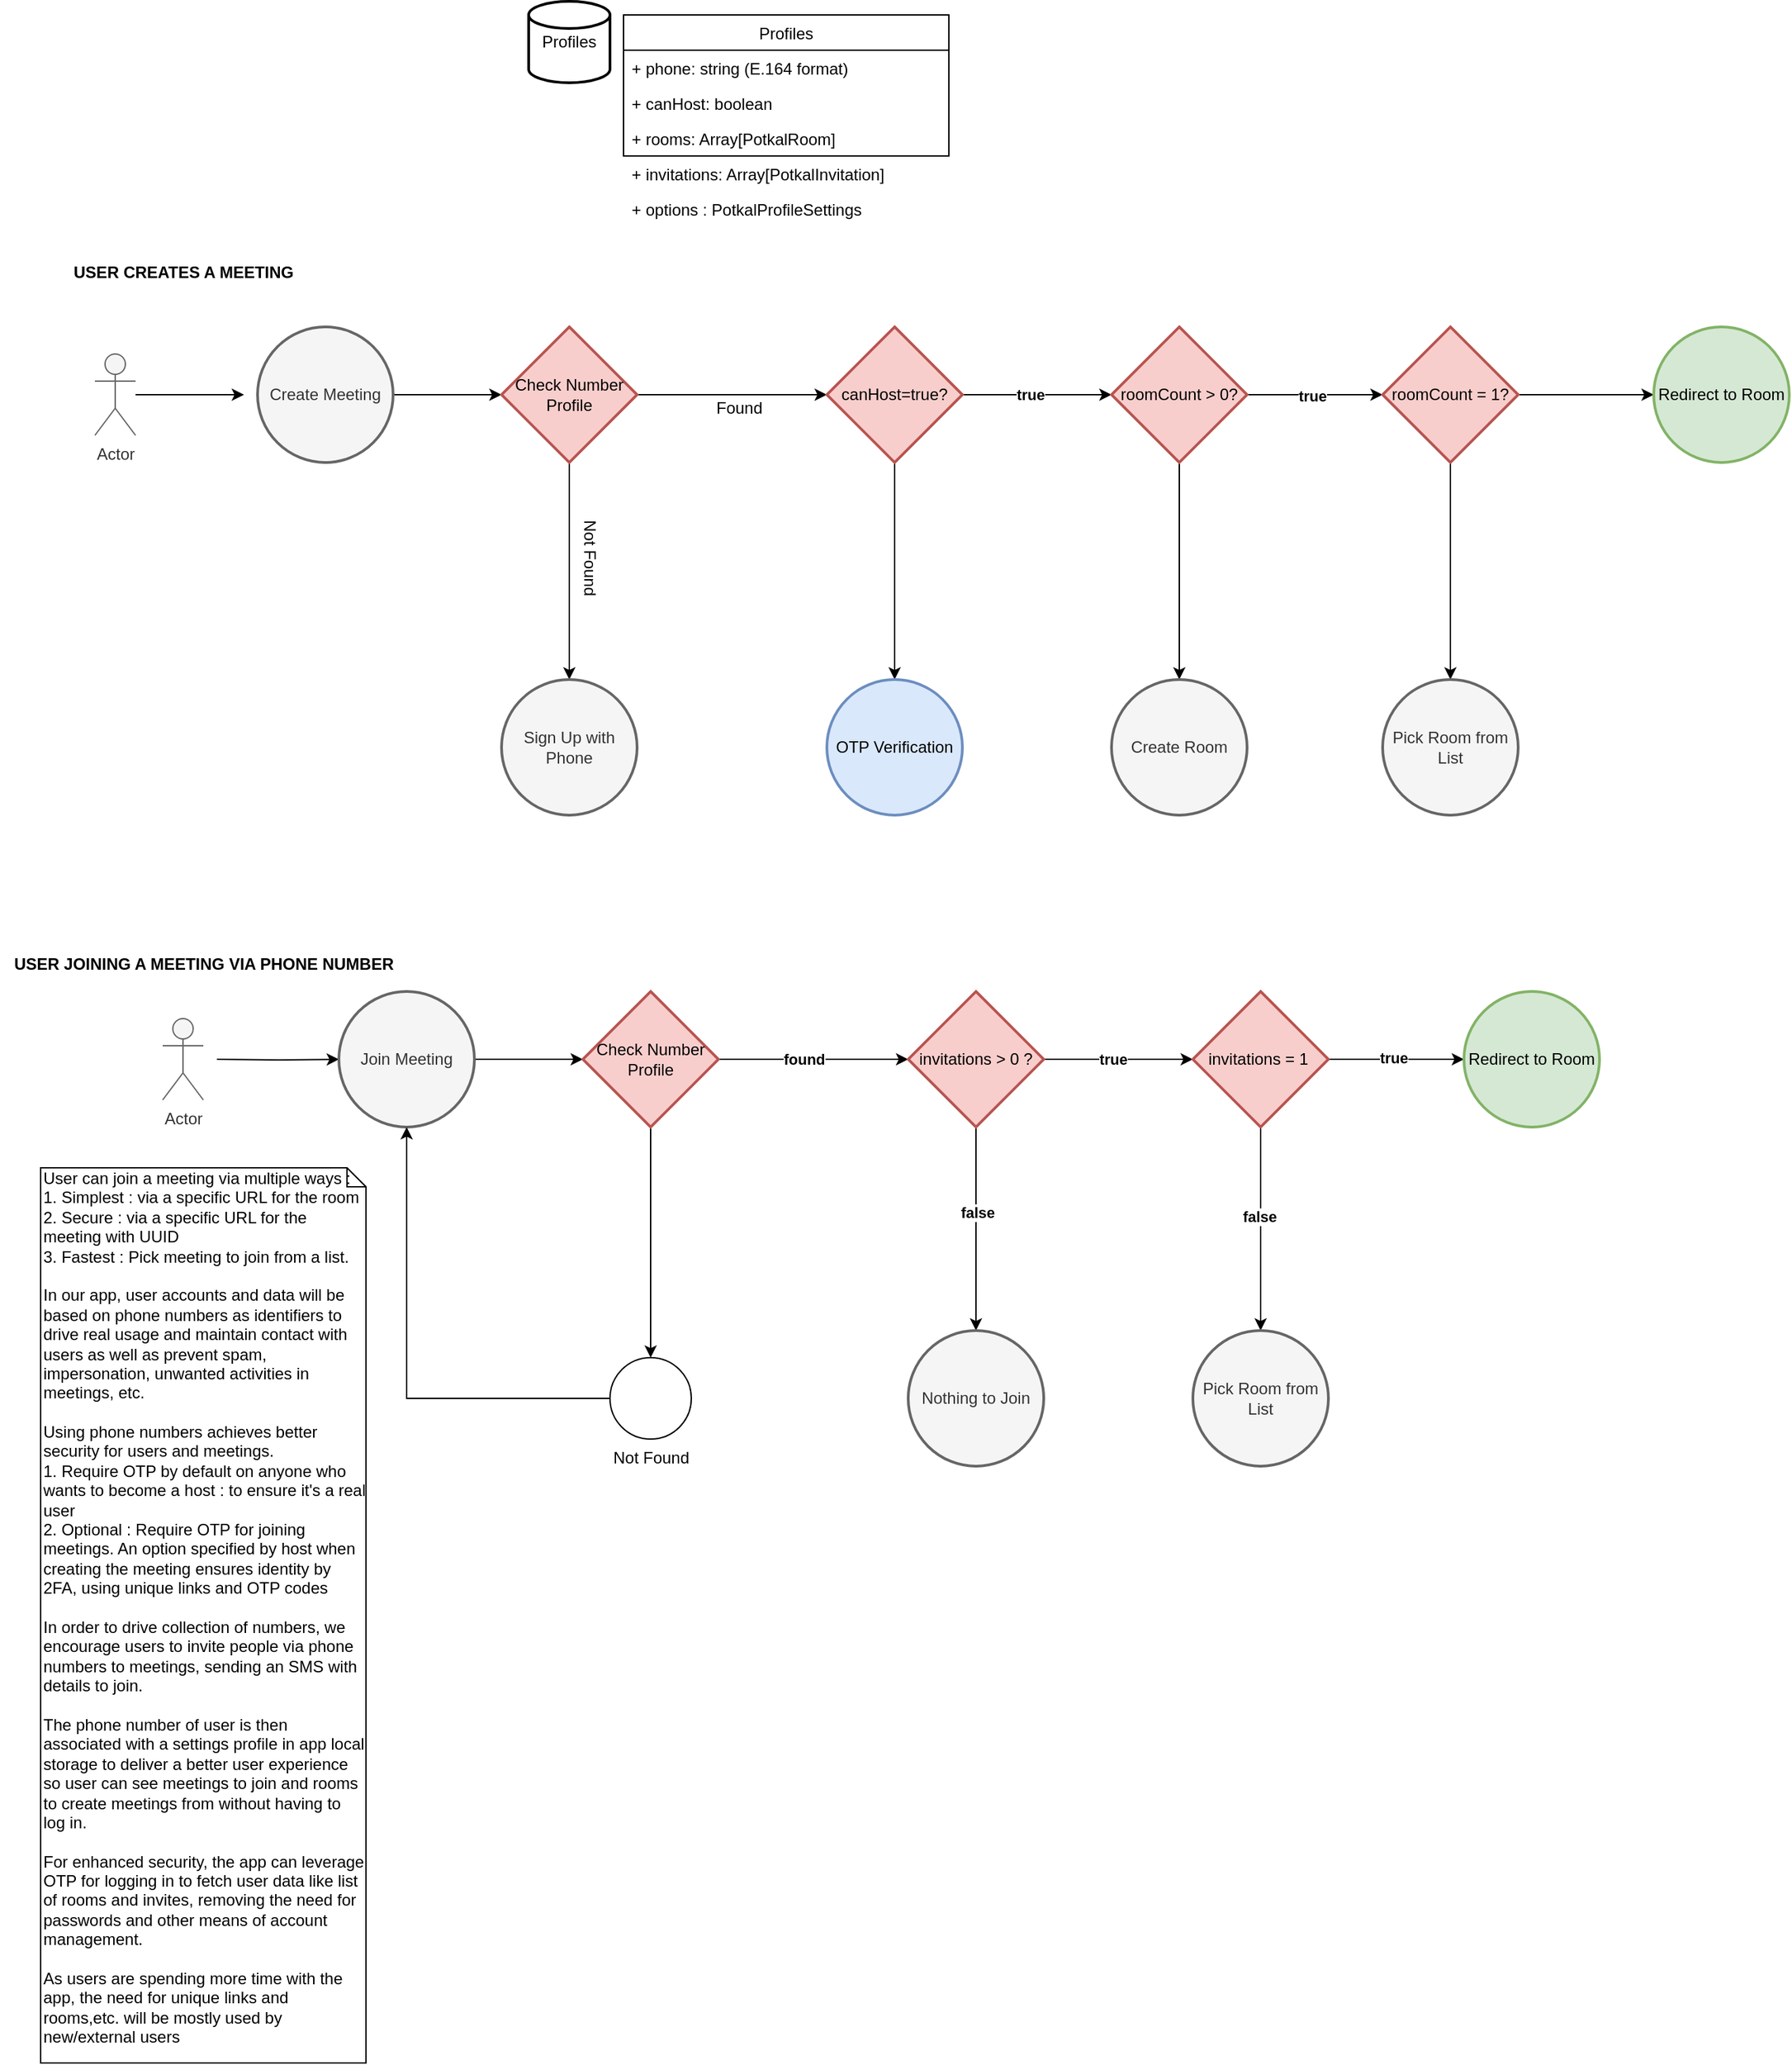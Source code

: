 <mxfile version="13.0.1" type="github">
  <diagram id="m9hpuPC8LgDULNpHJMkN" name="Page-1">
    <mxGraphModel dx="1253" dy="2661" grid="1" gridSize="10" guides="1" tooltips="1" connect="1" arrows="1" fold="1" page="1" pageScale="1" pageWidth="2336" pageHeight="1654" math="0" shadow="0">
      <root>
        <mxCell id="0" />
        <mxCell id="1" parent="0" />
        <mxCell id="hvJ3UXX3cbDrTFkvKnQH-9" value="" style="edgeStyle=orthogonalEdgeStyle;rounded=0;orthogonalLoop=1;jettySize=auto;html=1;" parent="1" source="hvJ3UXX3cbDrTFkvKnQH-1" edge="1">
          <mxGeometry relative="1" as="geometry">
            <mxPoint x="180" y="290" as="targetPoint" />
          </mxGeometry>
        </mxCell>
        <mxCell id="hvJ3UXX3cbDrTFkvKnQH-1" value="Actor" style="shape=umlActor;verticalLabelPosition=bottom;labelBackgroundColor=#ffffff;verticalAlign=top;html=1;outlineConnect=0;fillColor=#f5f5f5;strokeColor=#666666;fontColor=#333333;" parent="1" vertex="1">
          <mxGeometry x="70" y="260" width="30" height="60" as="geometry" />
        </mxCell>
        <mxCell id="hvJ3UXX3cbDrTFkvKnQH-12" value="" style="edgeStyle=orthogonalEdgeStyle;rounded=0;orthogonalLoop=1;jettySize=auto;html=1;" parent="1" edge="1">
          <mxGeometry relative="1" as="geometry">
            <mxPoint x="290" y="290" as="sourcePoint" />
            <mxPoint x="370" y="290" as="targetPoint" />
          </mxGeometry>
        </mxCell>
        <mxCell id="hvJ3UXX3cbDrTFkvKnQH-16" value="" style="edgeStyle=orthogonalEdgeStyle;rounded=0;orthogonalLoop=1;jettySize=auto;html=1;entryX=0;entryY=0.5;entryDx=0;entryDy=0;entryPerimeter=0;" parent="1" source="hvJ3UXX3cbDrTFkvKnQH-14" target="hvJ3UXX3cbDrTFkvKnQH-23" edge="1">
          <mxGeometry relative="1" as="geometry">
            <mxPoint x="670" y="290" as="targetPoint" />
          </mxGeometry>
        </mxCell>
        <mxCell id="hvJ3UXX3cbDrTFkvKnQH-19" value="" style="edgeStyle=orthogonalEdgeStyle;rounded=0;orthogonalLoop=1;jettySize=auto;html=1;entryX=0.5;entryY=0;entryDx=0;entryDy=0;entryPerimeter=0;" parent="1" source="hvJ3UXX3cbDrTFkvKnQH-14" target="hvJ3UXX3cbDrTFkvKnQH-31" edge="1">
          <mxGeometry relative="1" as="geometry">
            <mxPoint x="420.0" y="490" as="targetPoint" />
            <Array as="points" />
          </mxGeometry>
        </mxCell>
        <mxCell id="hvJ3UXX3cbDrTFkvKnQH-14" value="Check Number Profile" style="strokeWidth=2;html=1;shape=mxgraph.flowchart.decision;whiteSpace=wrap;fillColor=#f8cecc;strokeColor=#b85450;" parent="1" vertex="1">
          <mxGeometry x="370" y="240" width="100" height="100" as="geometry" />
        </mxCell>
        <mxCell id="hvJ3UXX3cbDrTFkvKnQH-17" value="Found" style="text;html=1;align=center;verticalAlign=middle;resizable=0;points=[];autosize=1;" parent="1" vertex="1">
          <mxGeometry x="520" y="290" width="50" height="20" as="geometry" />
        </mxCell>
        <mxCell id="hvJ3UXX3cbDrTFkvKnQH-20" value="Not Found" style="text;html=1;align=center;verticalAlign=middle;resizable=0;points=[];autosize=1;rotation=90;" parent="1" vertex="1">
          <mxGeometry x="400" y="400" width="70" height="20" as="geometry" />
        </mxCell>
        <mxCell id="hvJ3UXX3cbDrTFkvKnQH-21" value="Create Meeting" style="strokeWidth=2;html=1;shape=mxgraph.flowchart.start_2;whiteSpace=wrap;fillColor=#f5f5f5;strokeColor=#666666;fontColor=#333333;" parent="1" vertex="1">
          <mxGeometry x="190" y="240" width="100" height="100" as="geometry" />
        </mxCell>
        <mxCell id="hvJ3UXX3cbDrTFkvKnQH-35" value="" style="edgeStyle=orthogonalEdgeStyle;rounded=0;orthogonalLoop=1;jettySize=auto;html=1;entryX=0;entryY=0.5;entryDx=0;entryDy=0;entryPerimeter=0;" parent="1" source="hvJ3UXX3cbDrTFkvKnQH-23" target="hvJ3UXX3cbDrTFkvKnQH-39" edge="1">
          <mxGeometry relative="1" as="geometry">
            <mxPoint x="820" y="290" as="targetPoint" />
          </mxGeometry>
        </mxCell>
        <mxCell id="hvJ3UXX3cbDrTFkvKnQH-45" value="&lt;b&gt;true&lt;/b&gt;" style="edgeLabel;html=1;align=center;verticalAlign=middle;resizable=0;points=[];" parent="hvJ3UXX3cbDrTFkvKnQH-35" vertex="1" connectable="0">
          <mxGeometry x="-0.088" relative="1" as="geometry">
            <mxPoint as="offset" />
          </mxGeometry>
        </mxCell>
        <mxCell id="hvJ3UXX3cbDrTFkvKnQH-47" style="edgeStyle=orthogonalEdgeStyle;rounded=0;orthogonalLoop=1;jettySize=auto;html=1;exitX=0.5;exitY=1;exitDx=0;exitDy=0;exitPerimeter=0;entryX=0.5;entryY=0;entryDx=0;entryDy=0;entryPerimeter=0;" parent="1" source="hvJ3UXX3cbDrTFkvKnQH-23" target="hvJ3UXX3cbDrTFkvKnQH-46" edge="1">
          <mxGeometry relative="1" as="geometry" />
        </mxCell>
        <mxCell id="hvJ3UXX3cbDrTFkvKnQH-23" value="canHost=true?" style="strokeWidth=2;html=1;shape=mxgraph.flowchart.decision;whiteSpace=wrap;fillColor=#f8cecc;strokeColor=#b85450;" parent="1" vertex="1">
          <mxGeometry x="610" y="240" width="100" height="100" as="geometry" />
        </mxCell>
        <mxCell id="hvJ3UXX3cbDrTFkvKnQH-24" value="Profiles" style="strokeWidth=2;html=1;shape=mxgraph.flowchart.database;whiteSpace=wrap;" parent="1" vertex="1">
          <mxGeometry x="390" width="60" height="60" as="geometry" />
        </mxCell>
        <object label="Profiles" sad="das" id="hvJ3UXX3cbDrTFkvKnQH-26">
          <mxCell style="swimlane;fontStyle=0;childLayout=stackLayout;horizontal=1;startSize=26;fillColor=none;horizontalStack=0;resizeParent=1;resizeParentMax=0;resizeLast=0;collapsible=1;marginBottom=0;" parent="1" vertex="1">
            <mxGeometry x="460" y="10" width="240" height="104" as="geometry">
              <mxRectangle x="460" y="10" width="70" height="26" as="alternateBounds" />
            </mxGeometry>
          </mxCell>
        </object>
        <mxCell id="hvJ3UXX3cbDrTFkvKnQH-27" value="+ phone: string (E.164 format)" style="text;strokeColor=none;fillColor=none;align=left;verticalAlign=top;spacingLeft=4;spacingRight=4;overflow=hidden;rotatable=0;points=[[0,0.5],[1,0.5]];portConstraint=eastwest;" parent="hvJ3UXX3cbDrTFkvKnQH-26" vertex="1">
          <mxGeometry y="26" width="240" height="26" as="geometry" />
        </mxCell>
        <mxCell id="hvJ3UXX3cbDrTFkvKnQH-28" value="+ canHost: boolean" style="text;strokeColor=none;fillColor=none;align=left;verticalAlign=top;spacingLeft=4;spacingRight=4;overflow=hidden;rotatable=0;points=[[0,0.5],[1,0.5]];portConstraint=eastwest;" parent="hvJ3UXX3cbDrTFkvKnQH-26" vertex="1">
          <mxGeometry y="52" width="240" height="26" as="geometry" />
        </mxCell>
        <mxCell id="hvJ3UXX3cbDrTFkvKnQH-29" value="+ rooms: Array[PotkalRoom]" style="text;strokeColor=none;fillColor=none;align=left;verticalAlign=top;spacingLeft=4;spacingRight=4;overflow=hidden;rotatable=0;points=[[0,0.5],[1,0.5]];portConstraint=eastwest;" parent="hvJ3UXX3cbDrTFkvKnQH-26" vertex="1">
          <mxGeometry y="78" width="240" height="26" as="geometry" />
        </mxCell>
        <mxCell id="hvJ3UXX3cbDrTFkvKnQH-30" value="+ invitations: Array[PotkalInvitation]" style="text;strokeColor=none;fillColor=none;align=left;verticalAlign=top;spacingLeft=4;spacingRight=4;overflow=hidden;rotatable=0;points=[[0,0.5],[1,0.5]];portConstraint=eastwest;" parent="1" vertex="1">
          <mxGeometry x="460" y="114" width="240" height="26" as="geometry" />
        </mxCell>
        <mxCell id="hvJ3UXX3cbDrTFkvKnQH-31" value="Sign Up with Phone" style="strokeWidth=2;html=1;shape=mxgraph.flowchart.start_2;whiteSpace=wrap;fillColor=#f5f5f5;strokeColor=#666666;fontColor=#333333;" parent="1" vertex="1">
          <mxGeometry x="370" y="500" width="100" height="100" as="geometry" />
        </mxCell>
        <mxCell id="hvJ3UXX3cbDrTFkvKnQH-41" value="" style="edgeStyle=orthogonalEdgeStyle;rounded=0;orthogonalLoop=1;jettySize=auto;html=1;" parent="1" source="hvJ3UXX3cbDrTFkvKnQH-39" target="hvJ3UXX3cbDrTFkvKnQH-40" edge="1">
          <mxGeometry relative="1" as="geometry" />
        </mxCell>
        <mxCell id="hvJ3UXX3cbDrTFkvKnQH-44" value="true" style="edgeLabel;html=1;align=center;verticalAlign=middle;resizable=0;points=[];fontStyle=1" parent="hvJ3UXX3cbDrTFkvKnQH-41" vertex="1" connectable="0">
          <mxGeometry x="-0.054" y="-1" relative="1" as="geometry">
            <mxPoint as="offset" />
          </mxGeometry>
        </mxCell>
        <mxCell id="hvJ3UXX3cbDrTFkvKnQH-49" style="edgeStyle=orthogonalEdgeStyle;rounded=0;orthogonalLoop=1;jettySize=auto;html=1;exitX=0.5;exitY=1;exitDx=0;exitDy=0;exitPerimeter=0;entryX=0.5;entryY=0;entryDx=0;entryDy=0;entryPerimeter=0;" parent="1" source="hvJ3UXX3cbDrTFkvKnQH-39" target="hvJ3UXX3cbDrTFkvKnQH-48" edge="1">
          <mxGeometry relative="1" as="geometry" />
        </mxCell>
        <mxCell id="hvJ3UXX3cbDrTFkvKnQH-39" value="roomCount &amp;gt; 0?" style="strokeWidth=2;html=1;shape=mxgraph.flowchart.decision;whiteSpace=wrap;fillColor=#f8cecc;strokeColor=#b85450;" parent="1" vertex="1">
          <mxGeometry x="820" y="240" width="100" height="100" as="geometry" />
        </mxCell>
        <mxCell id="hvJ3UXX3cbDrTFkvKnQH-43" style="edgeStyle=orthogonalEdgeStyle;rounded=0;orthogonalLoop=1;jettySize=auto;html=1;exitX=1;exitY=0.5;exitDx=0;exitDy=0;exitPerimeter=0;entryX=0;entryY=0.5;entryDx=0;entryDy=0;entryPerimeter=0;" parent="1" source="hvJ3UXX3cbDrTFkvKnQH-40" target="hvJ3UXX3cbDrTFkvKnQH-42" edge="1">
          <mxGeometry relative="1" as="geometry" />
        </mxCell>
        <mxCell id="hvJ3UXX3cbDrTFkvKnQH-52" style="edgeStyle=orthogonalEdgeStyle;rounded=0;orthogonalLoop=1;jettySize=auto;html=1;exitX=0.5;exitY=1;exitDx=0;exitDy=0;exitPerimeter=0;entryX=0.5;entryY=0;entryDx=0;entryDy=0;entryPerimeter=0;" parent="1" source="hvJ3UXX3cbDrTFkvKnQH-40" target="hvJ3UXX3cbDrTFkvKnQH-51" edge="1">
          <mxGeometry relative="1" as="geometry" />
        </mxCell>
        <mxCell id="hvJ3UXX3cbDrTFkvKnQH-40" value="roomCount = 1?" style="strokeWidth=2;html=1;shape=mxgraph.flowchart.decision;whiteSpace=wrap;fillColor=#f8cecc;strokeColor=#b85450;" parent="1" vertex="1">
          <mxGeometry x="1020" y="240" width="100" height="100" as="geometry" />
        </mxCell>
        <mxCell id="hvJ3UXX3cbDrTFkvKnQH-42" value="Redirect to Room" style="strokeWidth=2;html=1;shape=mxgraph.flowchart.start_2;whiteSpace=wrap;fillColor=#d5e8d4;strokeColor=#82b366;" parent="1" vertex="1">
          <mxGeometry x="1220" y="240" width="100" height="100" as="geometry" />
        </mxCell>
        <mxCell id="hvJ3UXX3cbDrTFkvKnQH-46" value="OTP Verification" style="strokeWidth=2;html=1;shape=mxgraph.flowchart.start_2;whiteSpace=wrap;fillColor=#dae8fc;strokeColor=#6c8ebf;" parent="1" vertex="1">
          <mxGeometry x="610" y="500" width="100" height="100" as="geometry" />
        </mxCell>
        <mxCell id="hvJ3UXX3cbDrTFkvKnQH-48" value="Create Room" style="strokeWidth=2;html=1;shape=mxgraph.flowchart.start_2;whiteSpace=wrap;fillColor=#f5f5f5;strokeColor=#666666;fontColor=#333333;" parent="1" vertex="1">
          <mxGeometry x="820" y="500" width="100" height="100" as="geometry" />
        </mxCell>
        <mxCell id="hvJ3UXX3cbDrTFkvKnQH-51" value="Pick Room from List" style="strokeWidth=2;html=1;shape=mxgraph.flowchart.start_2;whiteSpace=wrap;fillColor=#f5f5f5;strokeColor=#666666;fontColor=#333333;" parent="1" vertex="1">
          <mxGeometry x="1020" y="500" width="100" height="100" as="geometry" />
        </mxCell>
        <mxCell id="QYn_qW1uLwdrdWpBBY2R-3" style="edgeStyle=orthogonalEdgeStyle;rounded=0;orthogonalLoop=1;jettySize=auto;html=1;entryX=0;entryY=0.5;entryDx=0;entryDy=0;entryPerimeter=0;" edge="1" parent="1" target="QYn_qW1uLwdrdWpBBY2R-2">
          <mxGeometry relative="1" as="geometry">
            <mxPoint x="160" y="780" as="sourcePoint" />
          </mxGeometry>
        </mxCell>
        <mxCell id="QYn_qW1uLwdrdWpBBY2R-1" value="Actor" style="shape=umlActor;verticalLabelPosition=bottom;labelBackgroundColor=#ffffff;verticalAlign=top;html=1;outlineConnect=0;fillColor=#f5f5f5;strokeColor=#666666;fontColor=#333333;" vertex="1" parent="1">
          <mxGeometry x="120" y="750" width="30" height="60" as="geometry" />
        </mxCell>
        <mxCell id="QYn_qW1uLwdrdWpBBY2R-9" style="edgeStyle=orthogonalEdgeStyle;rounded=0;orthogonalLoop=1;jettySize=auto;html=1;exitX=1;exitY=0.5;exitDx=0;exitDy=0;exitPerimeter=0;entryX=0;entryY=0.5;entryDx=0;entryDy=0;entryPerimeter=0;" edge="1" parent="1" source="QYn_qW1uLwdrdWpBBY2R-2" target="QYn_qW1uLwdrdWpBBY2R-4">
          <mxGeometry relative="1" as="geometry" />
        </mxCell>
        <mxCell id="QYn_qW1uLwdrdWpBBY2R-2" value="Join Meeting" style="strokeWidth=2;html=1;shape=mxgraph.flowchart.start_2;whiteSpace=wrap;fillColor=#f5f5f5;strokeColor=#666666;fontColor=#333333;" vertex="1" parent="1">
          <mxGeometry x="250" y="730" width="100" height="100" as="geometry" />
        </mxCell>
        <mxCell id="QYn_qW1uLwdrdWpBBY2R-6" value="" style="edgeStyle=orthogonalEdgeStyle;rounded=0;orthogonalLoop=1;jettySize=auto;html=1;" edge="1" parent="1" source="QYn_qW1uLwdrdWpBBY2R-4" target="QYn_qW1uLwdrdWpBBY2R-5">
          <mxGeometry relative="1" as="geometry" />
        </mxCell>
        <mxCell id="QYn_qW1uLwdrdWpBBY2R-11" value="found" style="edgeLabel;html=1;align=center;verticalAlign=middle;resizable=0;points=[];fontStyle=1" vertex="1" connectable="0" parent="QYn_qW1uLwdrdWpBBY2R-6">
          <mxGeometry x="-0.186" relative="1" as="geometry">
            <mxPoint x="6" as="offset" />
          </mxGeometry>
        </mxCell>
        <mxCell id="QYn_qW1uLwdrdWpBBY2R-16" style="edgeStyle=orthogonalEdgeStyle;rounded=0;orthogonalLoop=1;jettySize=auto;html=1;exitX=0.5;exitY=1;exitDx=0;exitDy=0;exitPerimeter=0;entryX=0.5;entryY=0;entryDx=0;entryDy=0;entryPerimeter=0;" edge="1" parent="1" source="QYn_qW1uLwdrdWpBBY2R-4" target="QYn_qW1uLwdrdWpBBY2R-15">
          <mxGeometry relative="1" as="geometry" />
        </mxCell>
        <mxCell id="QYn_qW1uLwdrdWpBBY2R-4" value="Check Number Profile" style="strokeWidth=2;html=1;shape=mxgraph.flowchart.decision;whiteSpace=wrap;fillColor=#f8cecc;strokeColor=#b85450;" vertex="1" parent="1">
          <mxGeometry x="430" y="730" width="100" height="100" as="geometry" />
        </mxCell>
        <mxCell id="QYn_qW1uLwdrdWpBBY2R-8" value="" style="edgeStyle=orthogonalEdgeStyle;rounded=0;orthogonalLoop=1;jettySize=auto;html=1;" edge="1" parent="1" source="QYn_qW1uLwdrdWpBBY2R-5" target="QYn_qW1uLwdrdWpBBY2R-7">
          <mxGeometry relative="1" as="geometry" />
        </mxCell>
        <mxCell id="QYn_qW1uLwdrdWpBBY2R-18" value="true" style="edgeLabel;html=1;align=center;verticalAlign=middle;resizable=0;points=[];fontStyle=1" vertex="1" connectable="0" parent="QYn_qW1uLwdrdWpBBY2R-8">
          <mxGeometry x="-0.218" relative="1" as="geometry">
            <mxPoint x="8" as="offset" />
          </mxGeometry>
        </mxCell>
        <mxCell id="QYn_qW1uLwdrdWpBBY2R-26" style="edgeStyle=orthogonalEdgeStyle;rounded=0;orthogonalLoop=1;jettySize=auto;html=1;exitX=0.5;exitY=1;exitDx=0;exitDy=0;exitPerimeter=0;entryX=0.5;entryY=0;entryDx=0;entryDy=0;entryPerimeter=0;" edge="1" parent="1" source="QYn_qW1uLwdrdWpBBY2R-5" target="QYn_qW1uLwdrdWpBBY2R-25">
          <mxGeometry relative="1" as="geometry" />
        </mxCell>
        <mxCell id="QYn_qW1uLwdrdWpBBY2R-27" value="false" style="edgeLabel;html=1;align=center;verticalAlign=middle;resizable=0;points=[];fontStyle=1" vertex="1" connectable="0" parent="QYn_qW1uLwdrdWpBBY2R-26">
          <mxGeometry x="-0.276" y="1" relative="1" as="geometry">
            <mxPoint y="8" as="offset" />
          </mxGeometry>
        </mxCell>
        <mxCell id="QYn_qW1uLwdrdWpBBY2R-5" value="invitations &amp;gt; 0 ?" style="strokeWidth=2;html=1;shape=mxgraph.flowchart.decision;whiteSpace=wrap;fillColor=#f8cecc;strokeColor=#b85450;" vertex="1" parent="1">
          <mxGeometry x="670" y="730" width="100" height="100" as="geometry" />
        </mxCell>
        <mxCell id="QYn_qW1uLwdrdWpBBY2R-20" style="edgeStyle=orthogonalEdgeStyle;rounded=0;orthogonalLoop=1;jettySize=auto;html=1;exitX=1;exitY=0.5;exitDx=0;exitDy=0;exitPerimeter=0;entryX=0;entryY=0.5;entryDx=0;entryDy=0;entryPerimeter=0;" edge="1" parent="1" source="QYn_qW1uLwdrdWpBBY2R-7" target="QYn_qW1uLwdrdWpBBY2R-19">
          <mxGeometry relative="1" as="geometry" />
        </mxCell>
        <mxCell id="QYn_qW1uLwdrdWpBBY2R-21" value="true" style="edgeLabel;html=1;align=center;verticalAlign=middle;resizable=0;points=[];fontStyle=1" vertex="1" connectable="0" parent="QYn_qW1uLwdrdWpBBY2R-20">
          <mxGeometry x="-0.313" y="2" relative="1" as="geometry">
            <mxPoint x="13" y="1" as="offset" />
          </mxGeometry>
        </mxCell>
        <mxCell id="QYn_qW1uLwdrdWpBBY2R-29" style="edgeStyle=orthogonalEdgeStyle;rounded=0;orthogonalLoop=1;jettySize=auto;html=1;exitX=0.5;exitY=1;exitDx=0;exitDy=0;exitPerimeter=0;entryX=0.5;entryY=0;entryDx=0;entryDy=0;entryPerimeter=0;" edge="1" parent="1" source="QYn_qW1uLwdrdWpBBY2R-7" target="QYn_qW1uLwdrdWpBBY2R-28">
          <mxGeometry relative="1" as="geometry" />
        </mxCell>
        <mxCell id="QYn_qW1uLwdrdWpBBY2R-30" value="false" style="edgeLabel;html=1;align=center;verticalAlign=middle;resizable=0;points=[];fontStyle=1" vertex="1" connectable="0" parent="QYn_qW1uLwdrdWpBBY2R-29">
          <mxGeometry x="-0.084" y="-1" relative="1" as="geometry">
            <mxPoint y="-3" as="offset" />
          </mxGeometry>
        </mxCell>
        <mxCell id="QYn_qW1uLwdrdWpBBY2R-7" value="invitations = 1&amp;nbsp;" style="strokeWidth=2;html=1;shape=mxgraph.flowchart.decision;whiteSpace=wrap;fillColor=#f8cecc;strokeColor=#b85450;" vertex="1" parent="1">
          <mxGeometry x="880" y="730" width="100" height="100" as="geometry" />
        </mxCell>
        <mxCell id="QYn_qW1uLwdrdWpBBY2R-10" value="+ options : PotkalProfileSettings" style="text;strokeColor=none;fillColor=none;align=left;verticalAlign=top;spacingLeft=4;spacingRight=4;overflow=hidden;rotatable=0;points=[[0,0.5],[1,0.5]];portConstraint=eastwest;" vertex="1" parent="1">
          <mxGeometry x="460" y="140" width="240" height="26" as="geometry" />
        </mxCell>
        <mxCell id="QYn_qW1uLwdrdWpBBY2R-17" style="edgeStyle=orthogonalEdgeStyle;rounded=0;orthogonalLoop=1;jettySize=auto;html=1;exitX=0;exitY=0.5;exitDx=0;exitDy=0;exitPerimeter=0;entryX=0.5;entryY=1;entryDx=0;entryDy=0;entryPerimeter=0;" edge="1" parent="1" source="QYn_qW1uLwdrdWpBBY2R-15" target="QYn_qW1uLwdrdWpBBY2R-2">
          <mxGeometry relative="1" as="geometry" />
        </mxCell>
        <mxCell id="QYn_qW1uLwdrdWpBBY2R-15" value="Not Found" style="verticalLabelPosition=bottom;verticalAlign=top;html=1;shape=mxgraph.flowchart.on-page_reference;" vertex="1" parent="1">
          <mxGeometry x="450" y="1000" width="60" height="60" as="geometry" />
        </mxCell>
        <mxCell id="QYn_qW1uLwdrdWpBBY2R-19" value="Redirect to Room" style="strokeWidth=2;html=1;shape=mxgraph.flowchart.start_2;whiteSpace=wrap;fillColor=#d5e8d4;strokeColor=#82b366;" vertex="1" parent="1">
          <mxGeometry x="1080" y="730" width="100" height="100" as="geometry" />
        </mxCell>
        <mxCell id="QYn_qW1uLwdrdWpBBY2R-25" value="Nothing to Join" style="strokeWidth=2;html=1;shape=mxgraph.flowchart.start_2;whiteSpace=wrap;fillColor=#f5f5f5;strokeColor=#666666;fontColor=#333333;" vertex="1" parent="1">
          <mxGeometry x="670" y="980" width="100" height="100" as="geometry" />
        </mxCell>
        <mxCell id="QYn_qW1uLwdrdWpBBY2R-28" value="Pick Room from List" style="strokeWidth=2;html=1;shape=mxgraph.flowchart.start_2;whiteSpace=wrap;fillColor=#f5f5f5;strokeColor=#666666;fontColor=#333333;" vertex="1" parent="1">
          <mxGeometry x="880" y="980" width="100" height="100" as="geometry" />
        </mxCell>
        <mxCell id="QYn_qW1uLwdrdWpBBY2R-31" value="USER CREATES A MEETING" style="text;html=1;align=center;verticalAlign=middle;resizable=0;points=[];autosize=1;fontStyle=1" vertex="1" parent="1">
          <mxGeometry x="45" y="190" width="180" height="20" as="geometry" />
        </mxCell>
        <mxCell id="QYn_qW1uLwdrdWpBBY2R-34" value="USER JOINING A MEETING VIA PHONE NUMBER" style="text;html=1;align=center;verticalAlign=middle;resizable=0;points=[];autosize=1;fontStyle=1" vertex="1" parent="1">
          <mxGeometry y="700" width="300" height="20" as="geometry" />
        </mxCell>
        <mxCell id="QYn_qW1uLwdrdWpBBY2R-35" value="User can join a meeting via multiple ways :&amp;nbsp;&lt;br&gt;1. Simplest : via a specific URL for the room&lt;br&gt;2. Secure : via a specific URL for the meeting with UUID&lt;br&gt;3. Fastest : Pick meeting to join from a list.&lt;br&gt;&lt;br&gt;In our app, user accounts and data will be based on phone numbers as identifiers to drive real usage and maintain contact with users as well as prevent spam, impersonation, unwanted activities in meetings, etc.&lt;br&gt;&lt;br&gt;Using phone numbers achieves better security for users and meetings.&amp;nbsp;&lt;br&gt;1. Require OTP by default on anyone who wants to become a host : to ensure it&#39;s a real user&lt;br&gt;2. Optional : Require OTP for joining meetings. An option specified by host when creating the meeting ensures identity by 2FA, using unique links and OTP codes&lt;br&gt;&lt;br&gt;In order to drive collection of numbers, we encourage users to invite people via phone numbers to meetings, sending an SMS with details to join.&lt;br&gt;&lt;br&gt;The phone number of user is then associated with a settings profile in app local storage to deliver a better user experience so user can see meetings to join and rooms to create meetings from without having to log in.&amp;nbsp;&lt;br&gt;&lt;br&gt;For enhanced security, the app can leverage OTP for logging in to fetch user data like list of rooms and invites, removing the need for passwords and other means of account management.&lt;br&gt;&lt;br&gt;As users are spending more time with the app, the need for unique links and rooms,etc. will be mostly used by new/external users" style="shape=note;whiteSpace=wrap;html=1;size=14;verticalAlign=top;align=left;spacingTop=-6;" vertex="1" parent="1">
          <mxGeometry x="30" y="860" width="240" height="660" as="geometry" />
        </mxCell>
      </root>
    </mxGraphModel>
  </diagram>
</mxfile>
